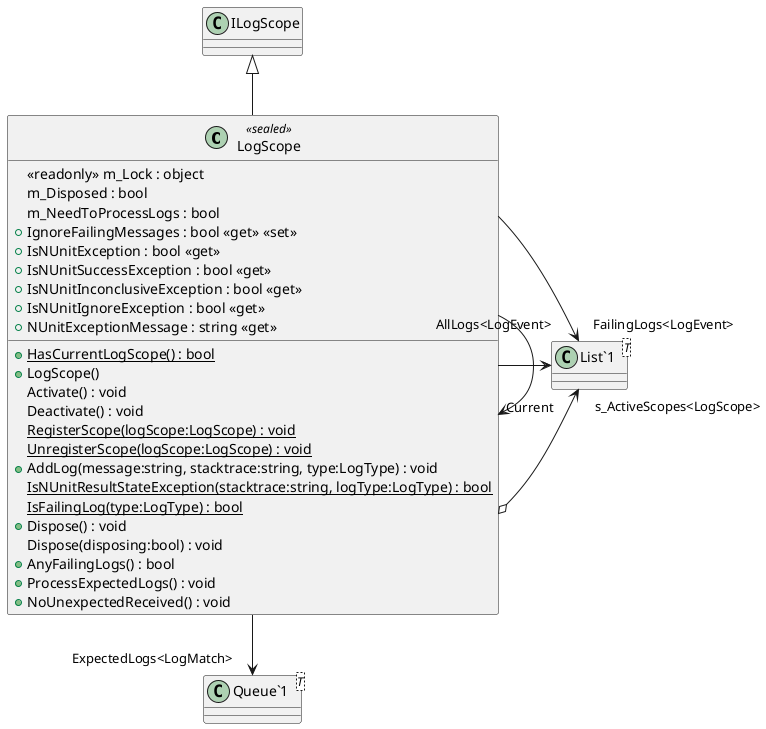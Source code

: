 @startuml
class LogScope <<sealed>> {
    <<readonly>> m_Lock : object
    m_Disposed : bool
    m_NeedToProcessLogs : bool
    + IgnoreFailingMessages : bool <<get>> <<set>>
    + IsNUnitException : bool <<get>>
    + IsNUnitSuccessException : bool <<get>>
    + IsNUnitInconclusiveException : bool <<get>>
    + IsNUnitIgnoreException : bool <<get>>
    + NUnitExceptionMessage : string <<get>>
    + {static} HasCurrentLogScope() : bool
    + LogScope()
    Activate() : void
    Deactivate() : void
    {static} RegisterScope(logScope:LogScope) : void
    {static} UnregisterScope(logScope:LogScope) : void
    + AddLog(message:string, stacktrace:string, type:LogType) : void
    {static} IsNUnitResultStateException(stacktrace:string, logType:LogType) : bool
    {static} IsFailingLog(type:LogType) : bool
    + Dispose() : void
    Dispose(disposing:bool) : void
    + AnyFailingLogs() : bool
    + ProcessExpectedLogs() : void
    + NoUnexpectedReceived() : void
}
class "List`1"<T> {
}
class "Queue`1"<T> {
}
ILogScope <|-- LogScope
LogScope o-> "s_ActiveScopes<LogScope>" "List`1"
LogScope --> "ExpectedLogs<LogMatch>" "Queue`1"
LogScope --> "AllLogs<LogEvent>" "List`1"
LogScope --> "FailingLogs<LogEvent>" "List`1"
LogScope --> "Current" LogScope
@enduml
